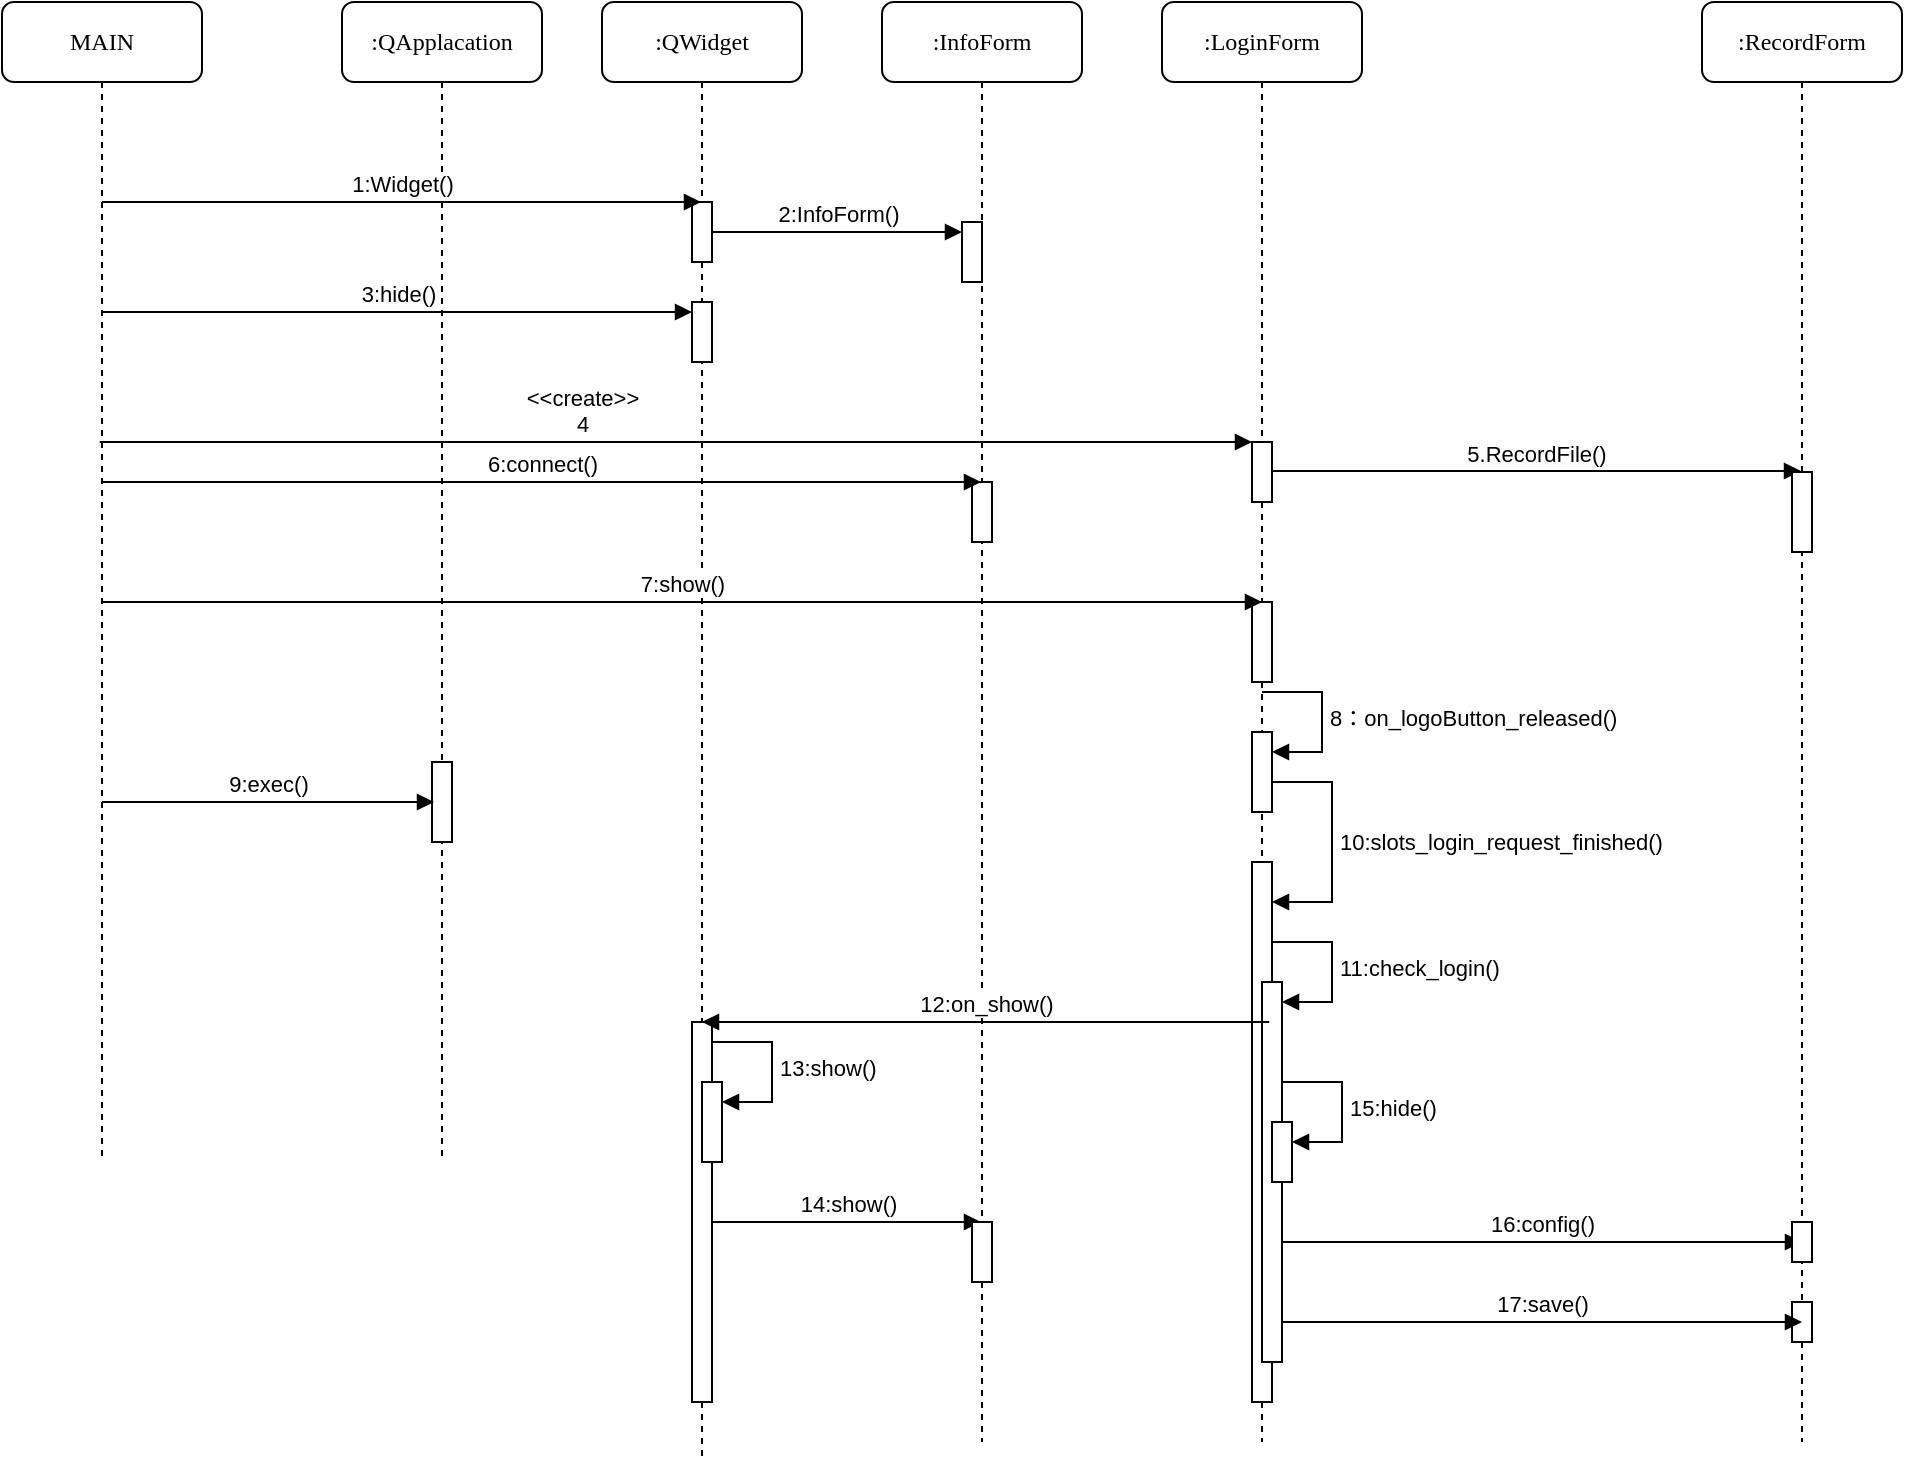 <mxfile version="24.7.7">
  <diagram name="Page-1" id="13e1069c-82ec-6db2-03f1-153e76fe0fe0">
    <mxGraphModel dx="1434" dy="772" grid="1" gridSize="10" guides="1" tooltips="1" connect="1" arrows="1" fold="1" page="1" pageScale="1" pageWidth="1100" pageHeight="850" background="none" math="0" shadow="0">
      <root>
        <mxCell id="0" />
        <mxCell id="1" parent="0" />
        <mxCell id="7baba1c4bc27f4b0-2" value=":QApplacation" style="shape=umlLifeline;perimeter=lifelinePerimeter;whiteSpace=wrap;html=1;container=1;collapsible=0;recursiveResize=0;outlineConnect=0;rounded=1;shadow=0;comic=0;labelBackgroundColor=none;strokeWidth=1;fontFamily=Verdana;fontSize=12;align=center;" parent="1" vertex="1">
          <mxGeometry x="270" y="80" width="100" height="580" as="geometry" />
        </mxCell>
        <mxCell id="vD3frx7nMGEW4Q2DV2de-48" value="" style="html=1;points=[[0,0,0,0,5],[0,1,0,0,-5],[1,0,0,0,5],[1,1,0,0,-5]];perimeter=orthogonalPerimeter;outlineConnect=0;targetShapes=umlLifeline;portConstraint=eastwest;newEdgeStyle={&quot;curved&quot;:0,&quot;rounded&quot;:0};" vertex="1" parent="7baba1c4bc27f4b0-2">
          <mxGeometry x="45" y="380" width="10" height="40" as="geometry" />
        </mxCell>
        <mxCell id="7baba1c4bc27f4b0-3" value=":QWidget" style="shape=umlLifeline;perimeter=lifelinePerimeter;whiteSpace=wrap;html=1;container=1;collapsible=0;recursiveResize=0;outlineConnect=0;rounded=1;shadow=0;comic=0;labelBackgroundColor=none;strokeWidth=1;fontFamily=Verdana;fontSize=12;align=center;" parent="1" vertex="1">
          <mxGeometry x="400" y="80" width="100" height="730" as="geometry" />
        </mxCell>
        <mxCell id="vD3frx7nMGEW4Q2DV2de-5" value="" style="html=1;points=[[0,0,0,0,5],[0,1,0,0,-5],[1,0,0,0,5],[1,1,0,0,-5]];perimeter=orthogonalPerimeter;outlineConnect=0;targetShapes=umlLifeline;portConstraint=eastwest;newEdgeStyle={&quot;curved&quot;:0,&quot;rounded&quot;:0};" vertex="1" parent="7baba1c4bc27f4b0-3">
          <mxGeometry x="45" y="100" width="10" height="30" as="geometry" />
        </mxCell>
        <mxCell id="vD3frx7nMGEW4Q2DV2de-6" value="" style="html=1;points=[[0,0,0,0,5],[0,1,0,0,-5],[1,0,0,0,5],[1,1,0,0,-5]];perimeter=orthogonalPerimeter;outlineConnect=0;targetShapes=umlLifeline;portConstraint=eastwest;newEdgeStyle={&quot;curved&quot;:0,&quot;rounded&quot;:0};" vertex="1" parent="7baba1c4bc27f4b0-3">
          <mxGeometry x="45" y="150" width="10" height="30" as="geometry" />
        </mxCell>
        <mxCell id="vD3frx7nMGEW4Q2DV2de-60" value="" style="html=1;points=[[0,0,0,0,5],[0,1,0,0,-5],[1,0,0,0,5],[1,1,0,0,-5]];perimeter=orthogonalPerimeter;outlineConnect=0;targetShapes=umlLifeline;portConstraint=eastwest;newEdgeStyle={&quot;curved&quot;:0,&quot;rounded&quot;:0};" vertex="1" parent="7baba1c4bc27f4b0-3">
          <mxGeometry x="45" y="510" width="10" height="190" as="geometry" />
        </mxCell>
        <mxCell id="vD3frx7nMGEW4Q2DV2de-62" value="" style="html=1;points=[[0,0,0,0,5],[0,1,0,0,-5],[1,0,0,0,5],[1,1,0,0,-5]];perimeter=orthogonalPerimeter;outlineConnect=0;targetShapes=umlLifeline;portConstraint=eastwest;newEdgeStyle={&quot;curved&quot;:0,&quot;rounded&quot;:0};" vertex="1" parent="7baba1c4bc27f4b0-3">
          <mxGeometry x="50" y="540" width="10" height="40" as="geometry" />
        </mxCell>
        <mxCell id="vD3frx7nMGEW4Q2DV2de-63" value="13:show()" style="html=1;align=left;spacingLeft=2;endArrow=block;rounded=0;edgeStyle=orthogonalEdgeStyle;curved=0;rounded=0;" edge="1" target="vD3frx7nMGEW4Q2DV2de-62" parent="7baba1c4bc27f4b0-3">
          <mxGeometry relative="1" as="geometry">
            <mxPoint x="55" y="520" as="sourcePoint" />
            <Array as="points">
              <mxPoint x="85" y="550" />
            </Array>
          </mxGeometry>
        </mxCell>
        <mxCell id="vD3frx7nMGEW4Q2DV2de-65" value="14:show()" style="html=1;verticalAlign=bottom;endArrow=block;curved=0;rounded=0;" edge="1" parent="7baba1c4bc27f4b0-3" target="7baba1c4bc27f4b0-4">
          <mxGeometry width="80" relative="1" as="geometry">
            <mxPoint x="55" y="610" as="sourcePoint" />
            <mxPoint x="135" y="610" as="targetPoint" />
          </mxGeometry>
        </mxCell>
        <mxCell id="7baba1c4bc27f4b0-4" value=":InfoForm" style="shape=umlLifeline;perimeter=lifelinePerimeter;whiteSpace=wrap;html=1;container=1;collapsible=0;recursiveResize=0;outlineConnect=0;rounded=1;shadow=0;comic=0;labelBackgroundColor=none;strokeWidth=1;fontFamily=Verdana;fontSize=12;align=center;" parent="1" vertex="1">
          <mxGeometry x="540" y="80" width="100" height="720" as="geometry" />
        </mxCell>
        <mxCell id="vD3frx7nMGEW4Q2DV2de-10" value="" style="html=1;points=[[0,0,0,0,5],[0,1,0,0,-5],[1,0,0,0,5],[1,1,0,0,-5]];perimeter=orthogonalPerimeter;outlineConnect=0;targetShapes=umlLifeline;portConstraint=eastwest;newEdgeStyle={&quot;curved&quot;:0,&quot;rounded&quot;:0};" vertex="1" parent="7baba1c4bc27f4b0-4">
          <mxGeometry x="40" y="110" width="10" height="30" as="geometry" />
        </mxCell>
        <mxCell id="vD3frx7nMGEW4Q2DV2de-17" value="&amp;lt;&amp;lt;create&amp;gt;&amp;gt;&lt;div&gt;4&lt;/div&gt;" style="html=1;verticalAlign=bottom;endArrow=block;curved=0;rounded=0;entryX=0.083;entryY=0.529;entryDx=0;entryDy=0;entryPerimeter=0;" edge="1" parent="7baba1c4bc27f4b0-4">
          <mxGeometry x="-0.163" width="80" relative="1" as="geometry">
            <mxPoint x="-391.163" y="220.0" as="sourcePoint" />
            <mxPoint x="185.0" y="220.0" as="targetPoint" />
            <mxPoint as="offset" />
          </mxGeometry>
        </mxCell>
        <mxCell id="vD3frx7nMGEW4Q2DV2de-22" value="" style="html=1;points=[[0,0,0,0,5],[0,1,0,0,-5],[1,0,0,0,5],[1,1,0,0,-5]];perimeter=orthogonalPerimeter;outlineConnect=0;targetShapes=umlLifeline;portConstraint=eastwest;newEdgeStyle={&quot;curved&quot;:0,&quot;rounded&quot;:0};" vertex="1" parent="7baba1c4bc27f4b0-4">
          <mxGeometry x="45" y="240" width="10" height="30" as="geometry" />
        </mxCell>
        <mxCell id="vD3frx7nMGEW4Q2DV2de-66" value="" style="html=1;points=[[0,0,0,0,5],[0,1,0,0,-5],[1,0,0,0,5],[1,1,0,0,-5]];perimeter=orthogonalPerimeter;outlineConnect=0;targetShapes=umlLifeline;portConstraint=eastwest;newEdgeStyle={&quot;curved&quot;:0,&quot;rounded&quot;:0};" vertex="1" parent="7baba1c4bc27f4b0-4">
          <mxGeometry x="45" y="610" width="10" height="30" as="geometry" />
        </mxCell>
        <mxCell id="7baba1c4bc27f4b0-5" value=":LoginForm" style="shape=umlLifeline;perimeter=lifelinePerimeter;whiteSpace=wrap;html=1;container=1;collapsible=0;recursiveResize=0;outlineConnect=0;rounded=1;shadow=0;comic=0;labelBackgroundColor=none;strokeWidth=1;fontFamily=Verdana;fontSize=12;align=center;" parent="1" vertex="1">
          <mxGeometry x="680" y="80" width="100" height="720" as="geometry" />
        </mxCell>
        <mxCell id="7baba1c4bc27f4b0-19" value="" style="html=1;points=[];perimeter=orthogonalPerimeter;rounded=0;shadow=0;comic=0;labelBackgroundColor=none;strokeWidth=1;fontFamily=Verdana;fontSize=12;align=center;" parent="7baba1c4bc27f4b0-5" vertex="1">
          <mxGeometry x="45" y="220" width="10" height="30" as="geometry" />
        </mxCell>
        <mxCell id="vD3frx7nMGEW4Q2DV2de-21" value="5.RecordFile()" style="html=1;verticalAlign=bottom;endArrow=block;curved=0;rounded=0;" edge="1" parent="7baba1c4bc27f4b0-5" target="7baba1c4bc27f4b0-6">
          <mxGeometry x="-0.005" width="80" relative="1" as="geometry">
            <mxPoint x="55" y="234.5" as="sourcePoint" />
            <mxPoint x="184.5" y="234.5" as="targetPoint" />
            <mxPoint as="offset" />
          </mxGeometry>
        </mxCell>
        <mxCell id="vD3frx7nMGEW4Q2DV2de-25" value="" style="html=1;points=[[0,0,0,0,5],[0,1,0,0,-5],[1,0,0,0,5],[1,1,0,0,-5]];perimeter=orthogonalPerimeter;outlineConnect=0;targetShapes=umlLifeline;portConstraint=eastwest;newEdgeStyle={&quot;curved&quot;:0,&quot;rounded&quot;:0};" vertex="1" parent="7baba1c4bc27f4b0-5">
          <mxGeometry x="45" y="300" width="10" height="40" as="geometry" />
        </mxCell>
        <mxCell id="vD3frx7nMGEW4Q2DV2de-46" value="" style="html=1;points=[[0,0,0,0,5],[0,1,0,0,-5],[1,0,0,0,5],[1,1,0,0,-5]];perimeter=orthogonalPerimeter;outlineConnect=0;targetShapes=umlLifeline;portConstraint=eastwest;newEdgeStyle={&quot;curved&quot;:0,&quot;rounded&quot;:0};" vertex="1" parent="7baba1c4bc27f4b0-5">
          <mxGeometry x="45" y="365" width="10" height="40" as="geometry" />
        </mxCell>
        <mxCell id="vD3frx7nMGEW4Q2DV2de-47" value="8：on_logoButton_released()" style="html=1;align=left;spacingLeft=2;endArrow=block;rounded=0;edgeStyle=orthogonalEdgeStyle;curved=0;rounded=0;" edge="1" target="vD3frx7nMGEW4Q2DV2de-46" parent="7baba1c4bc27f4b0-5">
          <mxGeometry x="0.012" relative="1" as="geometry">
            <mxPoint x="50" y="345" as="sourcePoint" />
            <Array as="points">
              <mxPoint x="80" y="375" />
            </Array>
            <mxPoint as="offset" />
          </mxGeometry>
        </mxCell>
        <mxCell id="vD3frx7nMGEW4Q2DV2de-55" value="" style="html=1;points=[[0,0,0,0,5],[0,1,0,0,-5],[1,0,0,0,5],[1,1,0,0,-5]];perimeter=orthogonalPerimeter;outlineConnect=0;targetShapes=umlLifeline;portConstraint=eastwest;newEdgeStyle={&quot;curved&quot;:0,&quot;rounded&quot;:0};" vertex="1" parent="7baba1c4bc27f4b0-5">
          <mxGeometry x="45" y="430" width="10" height="270" as="geometry" />
        </mxCell>
        <mxCell id="vD3frx7nMGEW4Q2DV2de-56" value="10:slots_login_request_finished()" style="html=1;align=left;spacingLeft=2;endArrow=block;rounded=0;edgeStyle=orthogonalEdgeStyle;curved=0;rounded=0;" edge="1" target="vD3frx7nMGEW4Q2DV2de-55" parent="7baba1c4bc27f4b0-5">
          <mxGeometry relative="1" as="geometry">
            <mxPoint x="55" y="390" as="sourcePoint" />
            <Array as="points">
              <mxPoint x="85" y="390" />
              <mxPoint x="85" y="450" />
            </Array>
            <mxPoint as="offset" />
          </mxGeometry>
        </mxCell>
        <mxCell id="vD3frx7nMGEW4Q2DV2de-57" value="" style="html=1;points=[[0,0,0,0,5],[0,1,0,0,-5],[1,0,0,0,5],[1,1,0,0,-5]];perimeter=orthogonalPerimeter;outlineConnect=0;targetShapes=umlLifeline;portConstraint=eastwest;newEdgeStyle={&quot;curved&quot;:0,&quot;rounded&quot;:0};" vertex="1" parent="7baba1c4bc27f4b0-5">
          <mxGeometry x="50" y="490" width="10" height="190" as="geometry" />
        </mxCell>
        <mxCell id="vD3frx7nMGEW4Q2DV2de-58" value="11:check_login()" style="html=1;align=left;spacingLeft=2;endArrow=block;rounded=0;edgeStyle=orthogonalEdgeStyle;curved=0;rounded=0;" edge="1" target="vD3frx7nMGEW4Q2DV2de-57" parent="7baba1c4bc27f4b0-5">
          <mxGeometry relative="1" as="geometry">
            <mxPoint x="55" y="470" as="sourcePoint" />
            <Array as="points">
              <mxPoint x="85" y="500" />
            </Array>
          </mxGeometry>
        </mxCell>
        <mxCell id="vD3frx7nMGEW4Q2DV2de-67" value="" style="html=1;points=[[0,0,0,0,5],[0,1,0,0,-5],[1,0,0,0,5],[1,1,0,0,-5]];perimeter=orthogonalPerimeter;outlineConnect=0;targetShapes=umlLifeline;portConstraint=eastwest;newEdgeStyle={&quot;curved&quot;:0,&quot;rounded&quot;:0};" vertex="1" parent="7baba1c4bc27f4b0-5">
          <mxGeometry x="55" y="560" width="10" height="30" as="geometry" />
        </mxCell>
        <mxCell id="vD3frx7nMGEW4Q2DV2de-68" value="15:hide()" style="html=1;align=left;spacingLeft=2;endArrow=block;rounded=0;edgeStyle=orthogonalEdgeStyle;curved=0;rounded=0;" edge="1" target="vD3frx7nMGEW4Q2DV2de-67" parent="7baba1c4bc27f4b0-5">
          <mxGeometry relative="1" as="geometry">
            <mxPoint x="60" y="540" as="sourcePoint" />
            <Array as="points">
              <mxPoint x="90" y="570" />
            </Array>
          </mxGeometry>
        </mxCell>
        <mxCell id="vD3frx7nMGEW4Q2DV2de-69" value="16:config()" style="html=1;verticalAlign=bottom;endArrow=block;curved=0;rounded=0;entryX=0.5;entryY=0.5;entryDx=0;entryDy=0;entryPerimeter=0;" edge="1" parent="7baba1c4bc27f4b0-5" target="vD3frx7nMGEW4Q2DV2de-70">
          <mxGeometry width="80" relative="1" as="geometry">
            <mxPoint x="60" y="620" as="sourcePoint" />
            <mxPoint x="310" y="620" as="targetPoint" />
          </mxGeometry>
        </mxCell>
        <mxCell id="7baba1c4bc27f4b0-6" value=":RecordForm" style="shape=umlLifeline;perimeter=lifelinePerimeter;whiteSpace=wrap;html=1;container=1;collapsible=0;recursiveResize=0;outlineConnect=0;rounded=1;shadow=0;comic=0;labelBackgroundColor=none;strokeWidth=1;fontFamily=Verdana;fontSize=12;align=center;" parent="1" vertex="1">
          <mxGeometry x="950" y="80" width="100" height="720" as="geometry" />
        </mxCell>
        <mxCell id="vD3frx7nMGEW4Q2DV2de-20" value="" style="html=1;points=[[0,0,0,0,5],[0,1,0,0,-5],[1,0,0,0,5],[1,1,0,0,-5]];perimeter=orthogonalPerimeter;outlineConnect=0;targetShapes=umlLifeline;portConstraint=eastwest;newEdgeStyle={&quot;curved&quot;:0,&quot;rounded&quot;:0};" vertex="1" parent="7baba1c4bc27f4b0-6">
          <mxGeometry x="45" y="235" width="10" height="40" as="geometry" />
        </mxCell>
        <mxCell id="vD3frx7nMGEW4Q2DV2de-70" value="" style="html=1;points=[[0,0,0,0,5],[0,1,0,0,-5],[1,0,0,0,5],[1,1,0,0,-5]];perimeter=orthogonalPerimeter;outlineConnect=0;targetShapes=umlLifeline;portConstraint=eastwest;newEdgeStyle={&quot;curved&quot;:0,&quot;rounded&quot;:0};" vertex="1" parent="7baba1c4bc27f4b0-6">
          <mxGeometry x="45" y="610" width="10" height="20" as="geometry" />
        </mxCell>
        <mxCell id="vD3frx7nMGEW4Q2DV2de-72" value="" style="html=1;points=[[0,0,0,0,5],[0,1,0,0,-5],[1,0,0,0,5],[1,1,0,0,-5]];perimeter=orthogonalPerimeter;outlineConnect=0;targetShapes=umlLifeline;portConstraint=eastwest;newEdgeStyle={&quot;curved&quot;:0,&quot;rounded&quot;:0};" vertex="1" parent="7baba1c4bc27f4b0-6">
          <mxGeometry x="45" y="650" width="10" height="20" as="geometry" />
        </mxCell>
        <mxCell id="7baba1c4bc27f4b0-8" value="MAIN" style="shape=umlLifeline;perimeter=lifelinePerimeter;whiteSpace=wrap;html=1;container=1;collapsible=0;recursiveResize=0;outlineConnect=0;rounded=1;shadow=0;comic=0;labelBackgroundColor=none;strokeWidth=1;fontFamily=Verdana;fontSize=12;align=center;" parent="1" vertex="1">
          <mxGeometry x="100" y="80" width="100" height="580" as="geometry" />
        </mxCell>
        <mxCell id="vD3frx7nMGEW4Q2DV2de-4" value="1:Widget()" style="html=1;verticalAlign=bottom;endArrow=block;curved=0;rounded=0;" edge="1" parent="7baba1c4bc27f4b0-8" target="7baba1c4bc27f4b0-3">
          <mxGeometry width="80" relative="1" as="geometry">
            <mxPoint x="50" y="100" as="sourcePoint" />
            <mxPoint x="130" y="100" as="targetPoint" />
          </mxGeometry>
        </mxCell>
        <mxCell id="vD3frx7nMGEW4Q2DV2de-23" value="6:connect()" style="html=1;verticalAlign=bottom;endArrow=block;curved=0;rounded=0;" edge="1" parent="7baba1c4bc27f4b0-8" target="7baba1c4bc27f4b0-4">
          <mxGeometry width="80" relative="1" as="geometry">
            <mxPoint x="50" y="240" as="sourcePoint" />
            <mxPoint x="130" y="240" as="targetPoint" />
          </mxGeometry>
        </mxCell>
        <mxCell id="vD3frx7nMGEW4Q2DV2de-11" value="2:InfoForm()" style="html=1;verticalAlign=bottom;endArrow=block;curved=0;rounded=0;entryX=0;entryY=0;entryDx=0;entryDy=5;entryPerimeter=0;" edge="1" parent="1" source="vD3frx7nMGEW4Q2DV2de-5" target="vD3frx7nMGEW4Q2DV2de-10">
          <mxGeometry width="80" relative="1" as="geometry">
            <mxPoint x="460" y="194.5" as="sourcePoint" />
            <mxPoint x="530" y="195" as="targetPoint" />
          </mxGeometry>
        </mxCell>
        <mxCell id="vD3frx7nMGEW4Q2DV2de-8" value="3:hide()" style="html=1;verticalAlign=bottom;endArrow=block;curved=0;rounded=0;entryX=0;entryY=0;entryDx=0;entryDy=5;entryPerimeter=0;" edge="1" parent="1" source="7baba1c4bc27f4b0-8" target="vD3frx7nMGEW4Q2DV2de-6">
          <mxGeometry width="80" relative="1" as="geometry">
            <mxPoint x="150" y="230" as="sourcePoint" />
            <mxPoint x="230" y="230" as="targetPoint" />
          </mxGeometry>
        </mxCell>
        <mxCell id="vD3frx7nMGEW4Q2DV2de-26" value="7:show()" style="html=1;verticalAlign=bottom;endArrow=block;curved=0;rounded=0;" edge="1" parent="1" source="7baba1c4bc27f4b0-8">
          <mxGeometry x="-0.001" width="80" relative="1" as="geometry">
            <mxPoint x="650" y="380" as="sourcePoint" />
            <mxPoint x="730" y="380" as="targetPoint" />
            <mxPoint as="offset" />
          </mxGeometry>
        </mxCell>
        <mxCell id="vD3frx7nMGEW4Q2DV2de-49" value="9:exec()" style="html=1;verticalAlign=bottom;endArrow=block;curved=0;rounded=0;entryX=0.1;entryY=0.5;entryDx=0;entryDy=0;entryPerimeter=0;" edge="1" parent="1" source="7baba1c4bc27f4b0-8" target="vD3frx7nMGEW4Q2DV2de-48">
          <mxGeometry width="80" relative="1" as="geometry">
            <mxPoint x="230" y="480" as="sourcePoint" />
            <mxPoint x="310" y="480" as="targetPoint" />
          </mxGeometry>
        </mxCell>
        <mxCell id="vD3frx7nMGEW4Q2DV2de-61" value="12:on_show()" style="html=1;verticalAlign=bottom;endArrow=block;curved=0;rounded=0;exitX=1;exitY=0.167;exitDx=0;exitDy=0;exitPerimeter=0;entryX=0.5;entryY=0;entryDx=0;entryDy=0;entryPerimeter=0;" edge="1" parent="1" target="vD3frx7nMGEW4Q2DV2de-60">
          <mxGeometry width="80" relative="1" as="geometry">
            <mxPoint x="733.63" y="590.04" as="sourcePoint" />
            <mxPoint x="460" y="590" as="targetPoint" />
          </mxGeometry>
        </mxCell>
        <mxCell id="vD3frx7nMGEW4Q2DV2de-73" value="17:save()" style="html=1;verticalAlign=bottom;endArrow=block;curved=0;rounded=0;" edge="1" parent="1" source="vD3frx7nMGEW4Q2DV2de-57">
          <mxGeometry width="80" relative="1" as="geometry">
            <mxPoint x="920" y="740" as="sourcePoint" />
            <mxPoint x="1000" y="740" as="targetPoint" />
          </mxGeometry>
        </mxCell>
      </root>
    </mxGraphModel>
  </diagram>
</mxfile>
